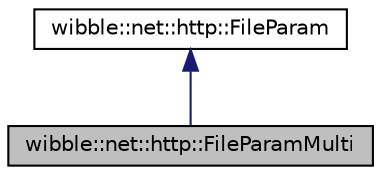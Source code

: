digraph G
{
  edge [fontname="Helvetica",fontsize="10",labelfontname="Helvetica",labelfontsize="10"];
  node [fontname="Helvetica",fontsize="10",shape=record];
  Node1 [label="wibble::net::http::FileParamMulti",height=0.2,width=0.4,color="black", fillcolor="grey75", style="filled" fontcolor="black"];
  Node2 -> Node1 [dir="back",color="midnightblue",fontsize="10",style="solid",fontname="Helvetica"];
  Node2 [label="wibble::net::http::FileParam",height=0.2,width=0.4,color="black", fillcolor="white", style="filled",URL="$structwibble_1_1net_1_1http_1_1FileParam.html",tooltip="File upload parameter."];
}
